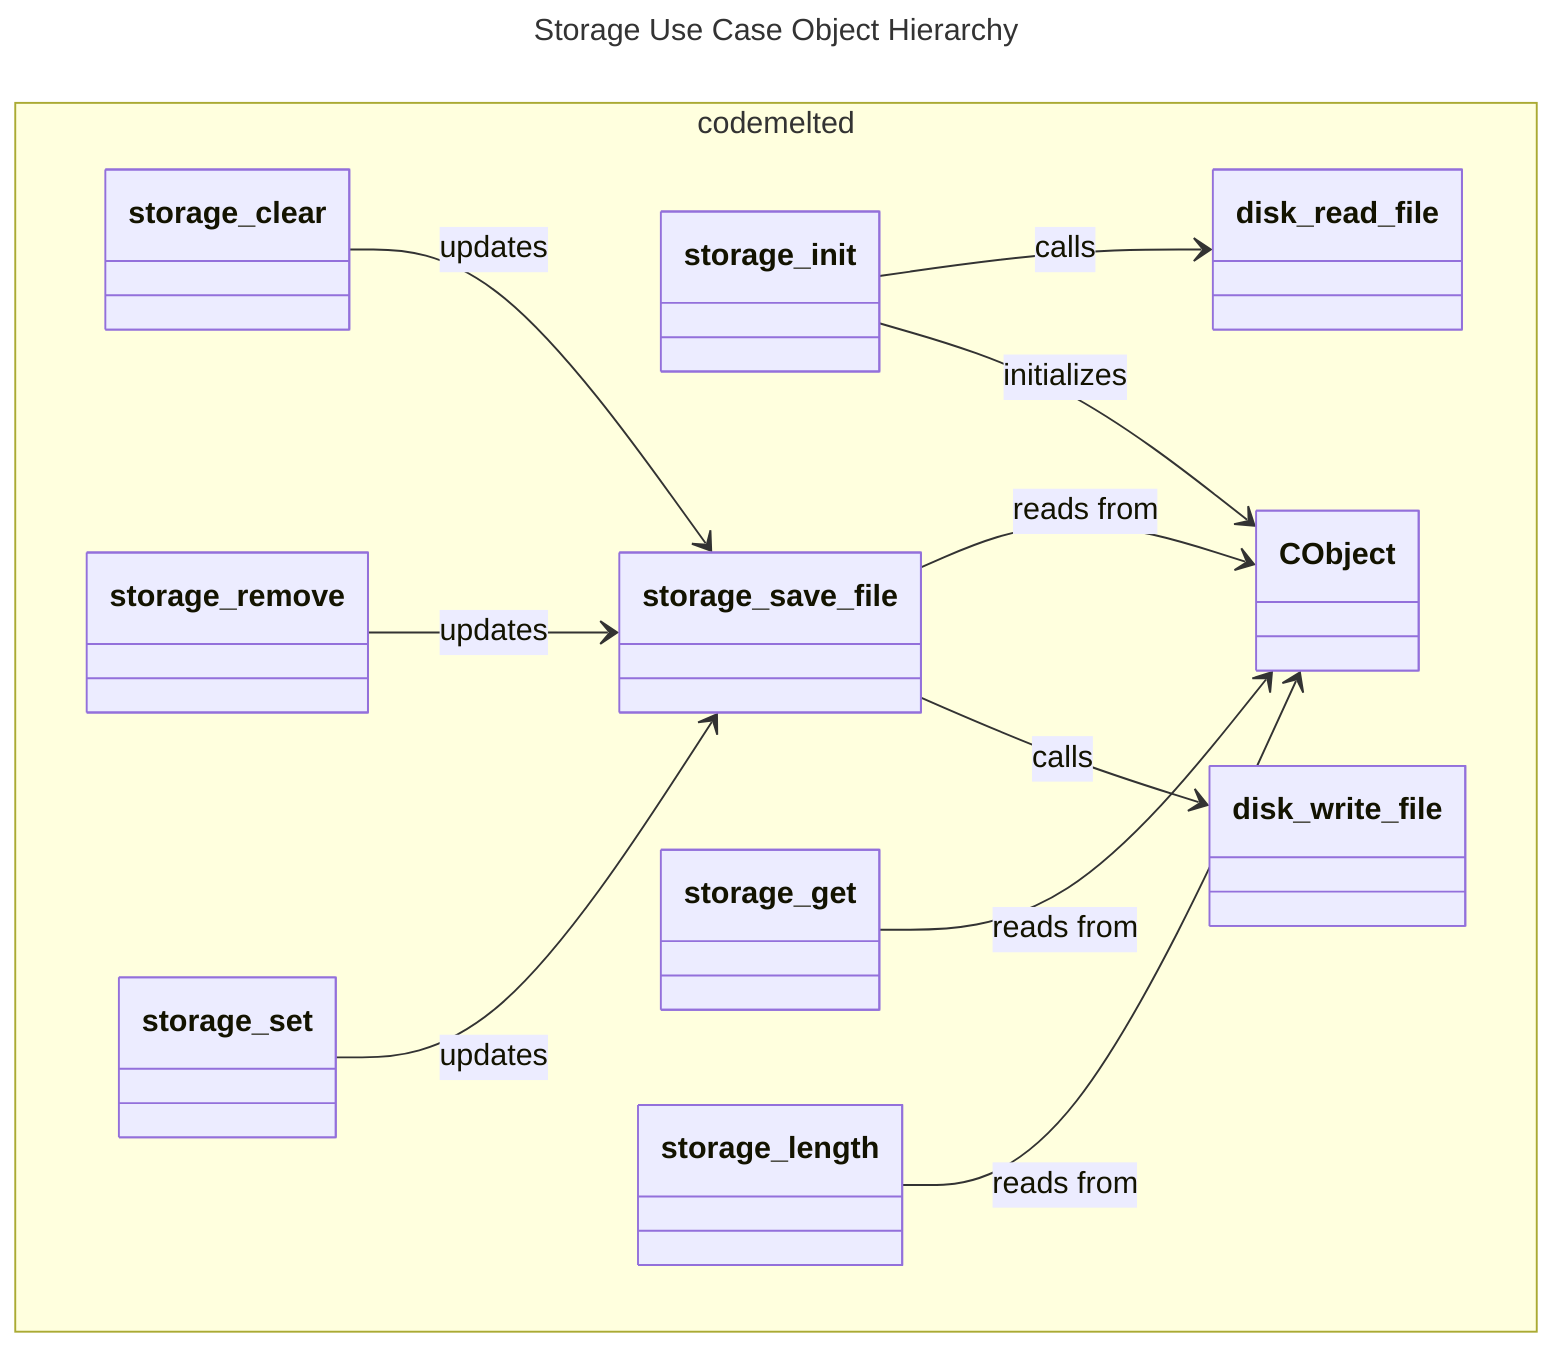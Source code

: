 ---
title: Storage Use Case Object Hierarchy
---
classDiagram
  direction TB
  namespace codemelted {
    class CObject
    class disk_write_file
    class disk_read_file
    class storage_save_file
    class storage_init
    class storage_clear
    class storage_get
    class storage_length
    class storage_remove
    class storage_set
  }
  storage_init --> disk_read_file: calls
  storage_init --> CObject: initializes
  storage_save_file --> CObject: reads from
  storage_save_file --> disk_write_file: calls
  storage_clear --> storage_save_file: updates
  storage_get --> CObject: reads from
  storage_length --> CObject: reads from
  storage_remove --> storage_save_file: updates
  storage_set --> storage_save_file: updates